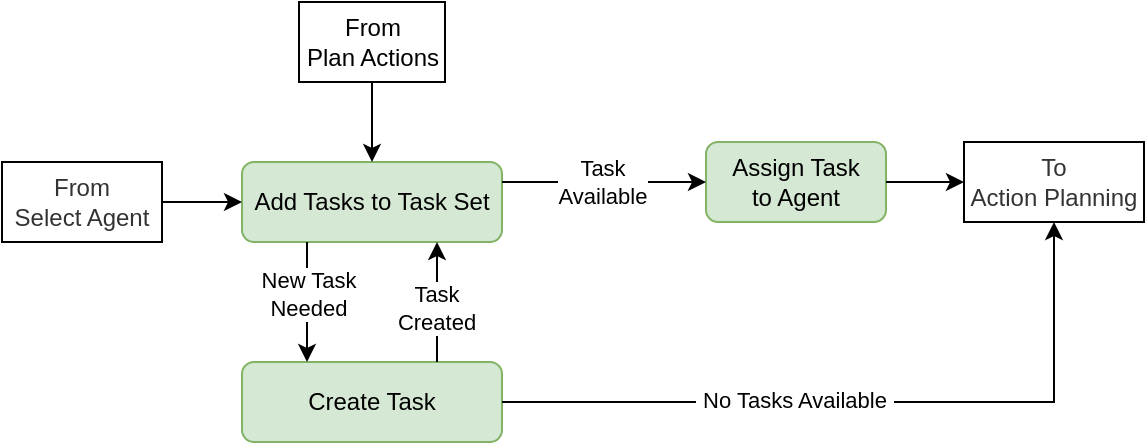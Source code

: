 <mxfile version="22.1.4" type="device">
  <diagram name="Page-1" id="vCRdNv330IUlHE7HMd33">
    <mxGraphModel dx="795" dy="478" grid="1" gridSize="10" guides="1" tooltips="1" connect="1" arrows="1" fold="1" page="1" pageScale="1" pageWidth="850" pageHeight="1100" math="0" shadow="0">
      <root>
        <mxCell id="0" />
        <mxCell id="1" parent="0" />
        <mxCell id="R0hRucNRT6cpFYBGlfZp-1" value="Assign Task &lt;br&gt;to Agent" style="rounded=1;whiteSpace=wrap;html=1;fillColor=#d5e8d4;strokeColor=#82b366;" parent="1" vertex="1">
          <mxGeometry x="352" y="110" width="90" height="40" as="geometry" />
        </mxCell>
        <mxCell id="R0hRucNRT6cpFYBGlfZp-2" value="Add Tasks to Task Set" style="rounded=1;whiteSpace=wrap;html=1;fillColor=#d5e8d4;strokeColor=#82b366;" parent="1" vertex="1">
          <mxGeometry x="120" y="120" width="130" height="40" as="geometry" />
        </mxCell>
        <mxCell id="R0hRucNRT6cpFYBGlfZp-3" value="From&lt;br&gt;Select Agent" style="text;html=1;strokeColor=#000000;fillColor=#FFFFFF;align=center;verticalAlign=middle;whiteSpace=wrap;rounded=0;fontColor=#333333;" parent="1" vertex="1">
          <mxGeometry y="120" width="80" height="40" as="geometry" />
        </mxCell>
        <mxCell id="R0hRucNRT6cpFYBGlfZp-4" value="" style="endArrow=classic;html=1;rounded=0;exitX=1;exitY=0.5;exitDx=0;exitDy=0;entryX=0;entryY=0.5;entryDx=0;entryDy=0;" parent="1" source="R0hRucNRT6cpFYBGlfZp-3" target="R0hRucNRT6cpFYBGlfZp-2" edge="1">
          <mxGeometry width="50" height="50" relative="1" as="geometry">
            <mxPoint x="230" y="180" as="sourcePoint" />
            <mxPoint x="280" y="130" as="targetPoint" />
          </mxGeometry>
        </mxCell>
        <mxCell id="R0hRucNRT6cpFYBGlfZp-5" value="" style="endArrow=classic;html=1;rounded=0;exitX=1;exitY=0.25;exitDx=0;exitDy=0;entryX=0;entryY=0.5;entryDx=0;entryDy=0;" parent="1" source="R0hRucNRT6cpFYBGlfZp-2" target="R0hRucNRT6cpFYBGlfZp-1" edge="1">
          <mxGeometry width="50" height="50" relative="1" as="geometry">
            <mxPoint x="230" y="180" as="sourcePoint" />
            <mxPoint x="280" y="130" as="targetPoint" />
          </mxGeometry>
        </mxCell>
        <mxCell id="R0hRucNRT6cpFYBGlfZp-23" value="Task&lt;br&gt;Available" style="edgeLabel;html=1;align=center;verticalAlign=middle;resizable=0;points=[];" parent="R0hRucNRT6cpFYBGlfZp-5" vertex="1" connectable="0">
          <mxGeometry x="-0.32" y="1" relative="1" as="geometry">
            <mxPoint x="15" y="1" as="offset" />
          </mxGeometry>
        </mxCell>
        <mxCell id="R0hRucNRT6cpFYBGlfZp-12" value="Create Task" style="rounded=1;whiteSpace=wrap;html=1;fillColor=#d5e8d4;strokeColor=#82b366;" parent="1" vertex="1">
          <mxGeometry x="120" y="220" width="130" height="40" as="geometry" />
        </mxCell>
        <mxCell id="R0hRucNRT6cpFYBGlfZp-13" value="" style="endArrow=classic;html=1;rounded=0;entryX=0.75;entryY=1;entryDx=0;entryDy=0;exitX=0.75;exitY=0;exitDx=0;exitDy=0;" parent="1" source="R0hRucNRT6cpFYBGlfZp-12" target="R0hRucNRT6cpFYBGlfZp-2" edge="1">
          <mxGeometry width="50" height="50" relative="1" as="geometry">
            <mxPoint x="170" y="180" as="sourcePoint" />
            <mxPoint x="160" y="180" as="targetPoint" />
          </mxGeometry>
        </mxCell>
        <mxCell id="R0hRucNRT6cpFYBGlfZp-24" value="Task&lt;br&gt;Created" style="edgeLabel;html=1;align=center;verticalAlign=middle;resizable=0;points=[];" parent="R0hRucNRT6cpFYBGlfZp-13" vertex="1" connectable="0">
          <mxGeometry x="-0.003" y="-1" relative="1" as="geometry">
            <mxPoint x="-2" y="3" as="offset" />
          </mxGeometry>
        </mxCell>
        <mxCell id="R0hRucNRT6cpFYBGlfZp-14" value="" style="endArrow=classic;html=1;rounded=0;exitX=0.25;exitY=1;exitDx=0;exitDy=0;entryX=0.25;entryY=0;entryDx=0;entryDy=0;" parent="1" source="R0hRucNRT6cpFYBGlfZp-2" target="R0hRucNRT6cpFYBGlfZp-12" edge="1">
          <mxGeometry width="50" height="50" relative="1" as="geometry">
            <mxPoint x="210" y="170" as="sourcePoint" />
            <mxPoint x="170" y="180" as="targetPoint" />
          </mxGeometry>
        </mxCell>
        <mxCell id="R0hRucNRT6cpFYBGlfZp-22" value="New Task&lt;br&gt;Needed" style="edgeLabel;html=1;align=center;verticalAlign=middle;resizable=0;points=[];" parent="R0hRucNRT6cpFYBGlfZp-14" vertex="1" connectable="0">
          <mxGeometry x="0.01" relative="1" as="geometry">
            <mxPoint y="-5" as="offset" />
          </mxGeometry>
        </mxCell>
        <mxCell id="R0hRucNRT6cpFYBGlfZp-16" value="" style="endArrow=classic;html=1;rounded=0;exitX=1;exitY=0.5;exitDx=0;exitDy=0;entryX=0;entryY=0.5;entryDx=0;entryDy=0;" parent="1" source="R0hRucNRT6cpFYBGlfZp-1" target="R0hRucNRT6cpFYBGlfZp-17" edge="1">
          <mxGeometry width="50" height="50" relative="1" as="geometry">
            <mxPoint x="311" y="180" as="sourcePoint" />
            <mxPoint x="431" y="140" as="targetPoint" />
          </mxGeometry>
        </mxCell>
        <mxCell id="R0hRucNRT6cpFYBGlfZp-17" value="To&lt;br&gt;Action Planning" style="text;html=1;strokeColor=#000000;fillColor=#FFFFFF;align=center;verticalAlign=middle;whiteSpace=wrap;rounded=0;fontColor=#333333;" parent="1" vertex="1">
          <mxGeometry x="481" y="110" width="90" height="40" as="geometry" />
        </mxCell>
        <mxCell id="R0hRucNRT6cpFYBGlfZp-25" value="" style="endArrow=classic;html=1;rounded=0;exitX=1;exitY=0.5;exitDx=0;exitDy=0;entryX=0.5;entryY=1;entryDx=0;entryDy=0;" parent="1" source="R0hRucNRT6cpFYBGlfZp-12" target="R0hRucNRT6cpFYBGlfZp-17" edge="1">
          <mxGeometry width="50" height="50" relative="1" as="geometry">
            <mxPoint x="310" y="190" as="sourcePoint" />
            <mxPoint x="360" y="140" as="targetPoint" />
            <Array as="points">
              <mxPoint x="526" y="240" />
            </Array>
          </mxGeometry>
        </mxCell>
        <mxCell id="R0hRucNRT6cpFYBGlfZp-26" value="&amp;nbsp;No Tasks Available&amp;nbsp;" style="edgeLabel;html=1;align=center;verticalAlign=middle;resizable=0;points=[];" parent="R0hRucNRT6cpFYBGlfZp-25" vertex="1" connectable="0">
          <mxGeometry x="-0.204" y="1" relative="1" as="geometry">
            <mxPoint as="offset" />
          </mxGeometry>
        </mxCell>
        <mxCell id="R0hRucNRT6cpFYBGlfZp-33" value="From&lt;br&gt;Plan Actions" style="rounded=0;whiteSpace=wrap;html=1;" parent="1" vertex="1">
          <mxGeometry x="148.5" y="40" width="73" height="40" as="geometry" />
        </mxCell>
        <mxCell id="R0hRucNRT6cpFYBGlfZp-34" value="" style="endArrow=classic;html=1;rounded=0;exitX=0.5;exitY=1;exitDx=0;exitDy=0;entryX=0.5;entryY=0;entryDx=0;entryDy=0;" parent="1" source="R0hRucNRT6cpFYBGlfZp-33" target="R0hRucNRT6cpFYBGlfZp-2" edge="1">
          <mxGeometry width="50" height="50" relative="1" as="geometry">
            <mxPoint x="280" y="230" as="sourcePoint" />
            <mxPoint x="330" y="180" as="targetPoint" />
          </mxGeometry>
        </mxCell>
      </root>
    </mxGraphModel>
  </diagram>
</mxfile>
